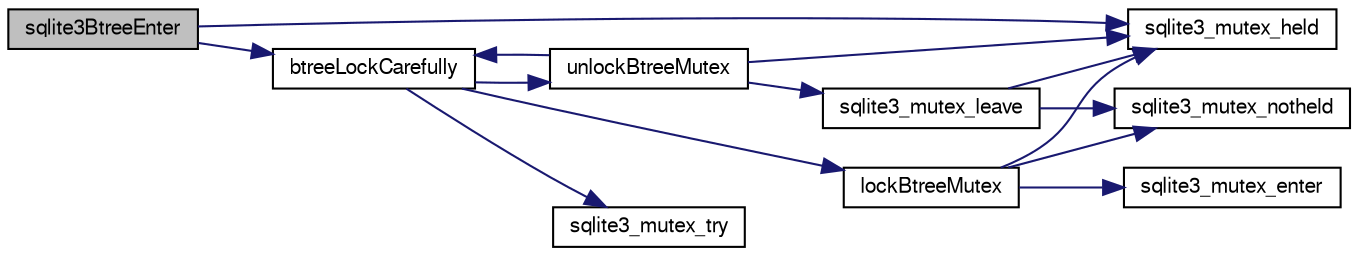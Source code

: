 digraph "sqlite3BtreeEnter"
{
  edge [fontname="FreeSans",fontsize="10",labelfontname="FreeSans",labelfontsize="10"];
  node [fontname="FreeSans",fontsize="10",shape=record];
  rankdir="LR";
  Node448946 [label="sqlite3BtreeEnter",height=0.2,width=0.4,color="black", fillcolor="grey75", style="filled", fontcolor="black"];
  Node448946 -> Node448947 [color="midnightblue",fontsize="10",style="solid",fontname="FreeSans"];
  Node448947 [label="sqlite3_mutex_held",height=0.2,width=0.4,color="black", fillcolor="white", style="filled",URL="$sqlite3_8c.html#acf77da68932b6bc163c5e68547ecc3e7"];
  Node448946 -> Node448948 [color="midnightblue",fontsize="10",style="solid",fontname="FreeSans"];
  Node448948 [label="btreeLockCarefully",height=0.2,width=0.4,color="black", fillcolor="white", style="filled",URL="$sqlite3_8c.html#a796746b1c1e4d6926960636bd74c79d7"];
  Node448948 -> Node448949 [color="midnightblue",fontsize="10",style="solid",fontname="FreeSans"];
  Node448949 [label="sqlite3_mutex_try",height=0.2,width=0.4,color="black", fillcolor="white", style="filled",URL="$sqlite3_8c.html#a196f84b09bdfda96ae5ae23189be1ec8"];
  Node448948 -> Node448950 [color="midnightblue",fontsize="10",style="solid",fontname="FreeSans"];
  Node448950 [label="unlockBtreeMutex",height=0.2,width=0.4,color="black", fillcolor="white", style="filled",URL="$sqlite3_8c.html#a29bc7d1c753dfa2af9fb296b7dc19a4a"];
  Node448950 -> Node448947 [color="midnightblue",fontsize="10",style="solid",fontname="FreeSans"];
  Node448950 -> Node448951 [color="midnightblue",fontsize="10",style="solid",fontname="FreeSans"];
  Node448951 [label="sqlite3_mutex_leave",height=0.2,width=0.4,color="black", fillcolor="white", style="filled",URL="$sqlite3_8c.html#a5838d235601dbd3c1fa993555c6bcc93"];
  Node448951 -> Node448947 [color="midnightblue",fontsize="10",style="solid",fontname="FreeSans"];
  Node448951 -> Node448952 [color="midnightblue",fontsize="10",style="solid",fontname="FreeSans"];
  Node448952 [label="sqlite3_mutex_notheld",height=0.2,width=0.4,color="black", fillcolor="white", style="filled",URL="$sqlite3_8c.html#a83967c837c1c000d3b5adcfaa688f5dc"];
  Node448950 -> Node448948 [color="midnightblue",fontsize="10",style="solid",fontname="FreeSans"];
  Node448948 -> Node448953 [color="midnightblue",fontsize="10",style="solid",fontname="FreeSans"];
  Node448953 [label="lockBtreeMutex",height=0.2,width=0.4,color="black", fillcolor="white", style="filled",URL="$sqlite3_8c.html#ab1714bc62ac8a451c7b17bc53053ca53"];
  Node448953 -> Node448952 [color="midnightblue",fontsize="10",style="solid",fontname="FreeSans"];
  Node448953 -> Node448947 [color="midnightblue",fontsize="10",style="solid",fontname="FreeSans"];
  Node448953 -> Node448954 [color="midnightblue",fontsize="10",style="solid",fontname="FreeSans"];
  Node448954 [label="sqlite3_mutex_enter",height=0.2,width=0.4,color="black", fillcolor="white", style="filled",URL="$sqlite3_8c.html#a1c12cde690bd89f104de5cbad12a6bf5"];
}
